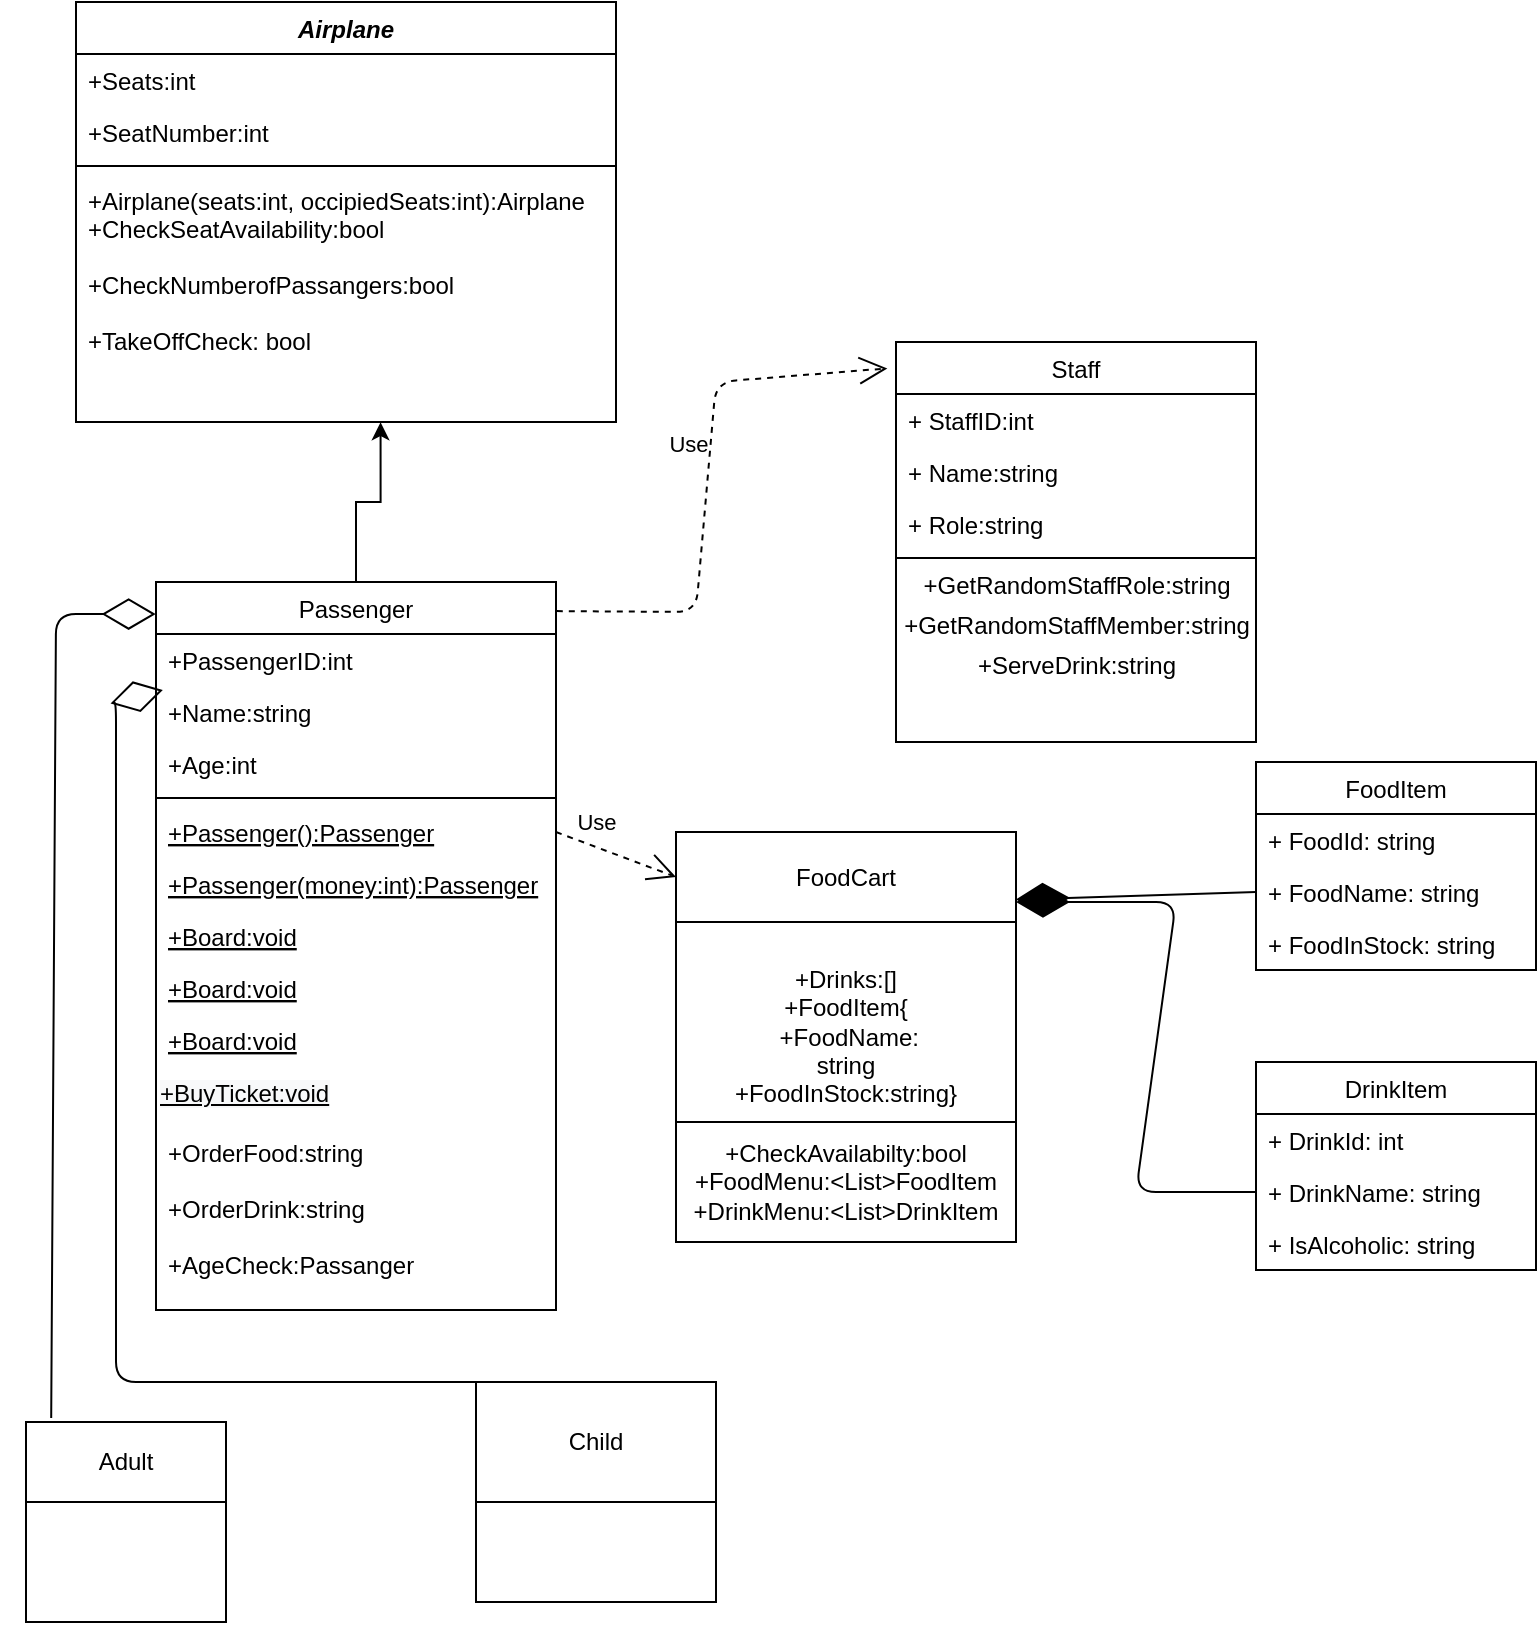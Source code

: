 <mxfile version="13.7.9" type="device"><diagram id="C5RBs43oDa-KdzZeNtuy" name="Page-1"><mxGraphModel dx="733" dy="325" grid="1" gridSize="10" guides="1" tooltips="1" connect="1" arrows="1" fold="1" page="1" pageScale="1" pageWidth="827" pageHeight="1169" math="0" shadow="0"><root><mxCell id="WIyWlLk6GJQsqaUBKTNV-0"/><mxCell id="WIyWlLk6GJQsqaUBKTNV-1" parent="WIyWlLk6GJQsqaUBKTNV-0"/><mxCell id="zkfFHV4jXpPFQw0GAbJ--0" value="Airplane" style="swimlane;fontStyle=3;align=center;verticalAlign=top;childLayout=stackLayout;horizontal=1;startSize=26;horizontalStack=0;resizeParent=1;resizeLast=0;collapsible=1;marginBottom=0;rounded=0;shadow=0;strokeWidth=1;" parent="WIyWlLk6GJQsqaUBKTNV-1" vertex="1"><mxGeometry x="70" y="90" width="270" height="210" as="geometry"><mxRectangle x="230" y="140" width="160" height="26" as="alternateBounds"/></mxGeometry></mxCell><mxCell id="zkfFHV4jXpPFQw0GAbJ--1" value="+Seats:int" style="text;align=left;verticalAlign=top;spacingLeft=4;spacingRight=4;overflow=hidden;rotatable=0;points=[[0,0.5],[1,0.5]];portConstraint=eastwest;" parent="zkfFHV4jXpPFQw0GAbJ--0" vertex="1"><mxGeometry y="26" width="270" height="26" as="geometry"/></mxCell><mxCell id="zkfFHV4jXpPFQw0GAbJ--2" value="+SeatNumber:int" style="text;align=left;verticalAlign=top;spacingLeft=4;spacingRight=4;overflow=hidden;rotatable=0;points=[[0,0.5],[1,0.5]];portConstraint=eastwest;rounded=0;shadow=0;html=0;" parent="zkfFHV4jXpPFQw0GAbJ--0" vertex="1"><mxGeometry y="52" width="270" height="26" as="geometry"/></mxCell><mxCell id="zkfFHV4jXpPFQw0GAbJ--4" value="" style="line;html=1;strokeWidth=1;align=left;verticalAlign=middle;spacingTop=-1;spacingLeft=3;spacingRight=3;rotatable=0;labelPosition=right;points=[];portConstraint=eastwest;" parent="zkfFHV4jXpPFQw0GAbJ--0" vertex="1"><mxGeometry y="78" width="270" height="8" as="geometry"/></mxCell><mxCell id="zkfFHV4jXpPFQw0GAbJ--5" value="+Airplane(seats:int, occipiedSeats:int):Airplane &#10;+CheckSeatAvailability:bool&#10;&#10;+CheckNumberofPassangers:bool&#10; &#10;+TakeOffCheck: bool" style="text;align=left;verticalAlign=top;spacingLeft=4;spacingRight=4;overflow=hidden;rotatable=0;points=[[0,0.5],[1,0.5]];portConstraint=eastwest;" parent="zkfFHV4jXpPFQw0GAbJ--0" vertex="1"><mxGeometry y="86" width="270" height="124" as="geometry"/></mxCell><mxCell id="MU2zD9gQPs0BDIQ2JjMA-5" style="edgeStyle=orthogonalEdgeStyle;rounded=0;orthogonalLoop=1;jettySize=auto;html=1;exitX=0.5;exitY=0;exitDx=0;exitDy=0;entryX=0.564;entryY=1.001;entryDx=0;entryDy=0;entryPerimeter=0;" parent="WIyWlLk6GJQsqaUBKTNV-1" source="zkfFHV4jXpPFQw0GAbJ--6" target="zkfFHV4jXpPFQw0GAbJ--5" edge="1"><mxGeometry relative="1" as="geometry"><mxPoint x="240" y="300" as="targetPoint"/></mxGeometry></mxCell><mxCell id="zkfFHV4jXpPFQw0GAbJ--6" value="Passenger" style="swimlane;fontStyle=0;align=center;verticalAlign=top;childLayout=stackLayout;horizontal=1;startSize=26;horizontalStack=0;resizeParent=1;resizeLast=0;collapsible=1;marginBottom=0;rounded=0;shadow=0;strokeWidth=1;" parent="WIyWlLk6GJQsqaUBKTNV-1" vertex="1"><mxGeometry x="110" y="380" width="200" height="364" as="geometry"><mxRectangle x="130" y="380" width="160" height="26" as="alternateBounds"/></mxGeometry></mxCell><mxCell id="zkfFHV4jXpPFQw0GAbJ--7" value="+PassengerID:int&#10;&#10;" style="text;align=left;verticalAlign=top;spacingLeft=4;spacingRight=4;overflow=hidden;rotatable=0;points=[[0,0.5],[1,0.5]];portConstraint=eastwest;" parent="zkfFHV4jXpPFQw0GAbJ--6" vertex="1"><mxGeometry y="26" width="200" height="26" as="geometry"/></mxCell><mxCell id="zkfFHV4jXpPFQw0GAbJ--8" value="+Name:string" style="text;align=left;verticalAlign=top;spacingLeft=4;spacingRight=4;overflow=hidden;rotatable=0;points=[[0,0.5],[1,0.5]];portConstraint=eastwest;rounded=0;shadow=0;html=0;" parent="zkfFHV4jXpPFQw0GAbJ--6" vertex="1"><mxGeometry y="52" width="200" height="26" as="geometry"/></mxCell><mxCell id="MU2zD9gQPs0BDIQ2JjMA-3" value="+Age:int" style="text;align=left;verticalAlign=top;spacingLeft=4;spacingRight=4;overflow=hidden;rotatable=0;points=[[0,0.5],[1,0.5]];portConstraint=eastwest;rounded=0;shadow=0;html=0;" parent="zkfFHV4jXpPFQw0GAbJ--6" vertex="1"><mxGeometry y="78" width="200" height="26" as="geometry"/></mxCell><mxCell id="zkfFHV4jXpPFQw0GAbJ--9" value="" style="line;html=1;strokeWidth=1;align=left;verticalAlign=middle;spacingTop=-1;spacingLeft=3;spacingRight=3;rotatable=0;labelPosition=right;points=[];portConstraint=eastwest;" parent="zkfFHV4jXpPFQw0GAbJ--6" vertex="1"><mxGeometry y="104" width="200" height="8" as="geometry"/></mxCell><mxCell id="1AM1G8eTV0i7_VV6lDFo-3" value="+Passenger():Passenger" style="text;align=left;verticalAlign=top;spacingLeft=4;spacingRight=4;overflow=hidden;rotatable=0;points=[[0,0.5],[1,0.5]];portConstraint=eastwest;fontStyle=4" parent="zkfFHV4jXpPFQw0GAbJ--6" vertex="1"><mxGeometry y="112" width="200" height="26" as="geometry"/></mxCell><mxCell id="1AM1G8eTV0i7_VV6lDFo-1" value="+Passenger(money:int):Passenger" style="text;align=left;verticalAlign=top;spacingLeft=4;spacingRight=4;overflow=hidden;rotatable=0;points=[[0,0.5],[1,0.5]];portConstraint=eastwest;fontStyle=4" parent="zkfFHV4jXpPFQw0GAbJ--6" vertex="1"><mxGeometry y="138" width="200" height="26" as="geometry"/></mxCell><mxCell id="zkfFHV4jXpPFQw0GAbJ--10" value="+Board:void" style="text;align=left;verticalAlign=top;spacingLeft=4;spacingRight=4;overflow=hidden;rotatable=0;points=[[0,0.5],[1,0.5]];portConstraint=eastwest;fontStyle=4" parent="zkfFHV4jXpPFQw0GAbJ--6" vertex="1"><mxGeometry y="164" width="200" height="26" as="geometry"/></mxCell><mxCell id="1AM1G8eTV0i7_VV6lDFo-2" value="+Board:void" style="text;align=left;verticalAlign=top;spacingLeft=4;spacingRight=4;overflow=hidden;rotatable=0;points=[[0,0.5],[1,0.5]];portConstraint=eastwest;fontStyle=4" parent="zkfFHV4jXpPFQw0GAbJ--6" vertex="1"><mxGeometry y="190" width="200" height="26" as="geometry"/></mxCell><mxCell id="1AM1G8eTV0i7_VV6lDFo-0" value="+Board:void" style="text;align=left;verticalAlign=top;spacingLeft=4;spacingRight=4;overflow=hidden;rotatable=0;points=[[0,0.5],[1,0.5]];portConstraint=eastwest;fontStyle=4" parent="zkfFHV4jXpPFQw0GAbJ--6" vertex="1"><mxGeometry y="216" width="200" height="26" as="geometry"/></mxCell><mxCell id="GylHUfk5qMJnPZIHVrpr-0" value="&lt;span style=&quot;color: rgb(0 , 0 , 0) ; font-family: &amp;#34;helvetica&amp;#34; ; font-size: 12px ; font-style: normal ; font-weight: 400 ; letter-spacing: normal ; text-align: left ; text-indent: 0px ; text-transform: none ; word-spacing: 0px ; background-color: rgb(248 , 249 , 250) ; text-decoration: underline ; display: inline ; float: none&quot;&gt;+BuyTicket:void&lt;/span&gt;" style="text;whiteSpace=wrap;html=1;" parent="zkfFHV4jXpPFQw0GAbJ--6" vertex="1"><mxGeometry y="242" width="200" height="30" as="geometry"/></mxCell><mxCell id="zkfFHV4jXpPFQw0GAbJ--11" value="+OrderFood:string&#10;&#10;+OrderDrink:string&#10;&#10;+AgeCheck:Passanger" style="text;align=left;verticalAlign=top;spacingLeft=4;spacingRight=4;overflow=hidden;rotatable=0;points=[[0,0.5],[1,0.5]];portConstraint=eastwest;" parent="zkfFHV4jXpPFQw0GAbJ--6" vertex="1"><mxGeometry y="272" width="200" height="92" as="geometry"/></mxCell><mxCell id="H4hYB8yXeJJJpQe6vzuN-0" value="FoodItem" style="swimlane;fontStyle=0;childLayout=stackLayout;horizontal=1;startSize=26;fillColor=none;horizontalStack=0;resizeParent=1;resizeParentMax=0;resizeLast=0;collapsible=1;marginBottom=0;" vertex="1" parent="WIyWlLk6GJQsqaUBKTNV-1"><mxGeometry x="660" y="470" width="140" height="104" as="geometry"/></mxCell><mxCell id="H4hYB8yXeJJJpQe6vzuN-1" value="+ FoodId: string" style="text;strokeColor=none;fillColor=none;align=left;verticalAlign=top;spacingLeft=4;spacingRight=4;overflow=hidden;rotatable=0;points=[[0,0.5],[1,0.5]];portConstraint=eastwest;" vertex="1" parent="H4hYB8yXeJJJpQe6vzuN-0"><mxGeometry y="26" width="140" height="26" as="geometry"/></mxCell><mxCell id="H4hYB8yXeJJJpQe6vzuN-2" value="+ FoodName: string" style="text;strokeColor=none;fillColor=none;align=left;verticalAlign=top;spacingLeft=4;spacingRight=4;overflow=hidden;rotatable=0;points=[[0,0.5],[1,0.5]];portConstraint=eastwest;" vertex="1" parent="H4hYB8yXeJJJpQe6vzuN-0"><mxGeometry y="52" width="140" height="26" as="geometry"/></mxCell><mxCell id="H4hYB8yXeJJJpQe6vzuN-3" value="+ FoodInStock: string" style="text;strokeColor=none;fillColor=none;align=left;verticalAlign=top;spacingLeft=4;spacingRight=4;overflow=hidden;rotatable=0;points=[[0,0.5],[1,0.5]];portConstraint=eastwest;" vertex="1" parent="H4hYB8yXeJJJpQe6vzuN-0"><mxGeometry y="78" width="140" height="26" as="geometry"/></mxCell><mxCell id="MU2zD9gQPs0BDIQ2JjMA-8" value="" style="whiteSpace=wrap;html=1;aspect=fixed;" parent="WIyWlLk6GJQsqaUBKTNV-1" vertex="1"><mxGeometry x="45" y="800" width="100" height="100" as="geometry"/></mxCell><mxCell id="MU2zD9gQPs0BDIQ2JjMA-9" value="Adult" style="rounded=0;whiteSpace=wrap;html=1;" parent="WIyWlLk6GJQsqaUBKTNV-1" vertex="1"><mxGeometry x="45" y="800" width="100" height="40" as="geometry"/></mxCell><mxCell id="MU2zD9gQPs0BDIQ2JjMA-16" value="" style="rounded=0;whiteSpace=wrap;html=1;" parent="WIyWlLk6GJQsqaUBKTNV-1" vertex="1"><mxGeometry x="270" y="790" width="120" height="100" as="geometry"/></mxCell><mxCell id="MU2zD9gQPs0BDIQ2JjMA-17" value="Child" style="rounded=0;whiteSpace=wrap;html=1;" parent="WIyWlLk6GJQsqaUBKTNV-1" vertex="1"><mxGeometry x="270" y="780" width="120" height="60" as="geometry"/></mxCell><mxCell id="MU2zD9gQPs0BDIQ2JjMA-23" value="" style="edgeStyle=orthogonalEdgeStyle;rounded=0;orthogonalLoop=1;jettySize=auto;html=1;" parent="WIyWlLk6GJQsqaUBKTNV-1" source="MU2zD9gQPs0BDIQ2JjMA-19" target="MU2zD9gQPs0BDIQ2JjMA-21" edge="1"><mxGeometry relative="1" as="geometry"/></mxCell><mxCell id="MU2zD9gQPs0BDIQ2JjMA-19" value="FoodCart" style="rounded=0;whiteSpace=wrap;html=1;" parent="WIyWlLk6GJQsqaUBKTNV-1" vertex="1"><mxGeometry x="370" y="505" width="170" height="45" as="geometry"/></mxCell><mxCell id="MU2zD9gQPs0BDIQ2JjMA-21" value="&lt;br&gt;+Drinks:[]&lt;br&gt;+FoodItem{&lt;br&gt;&lt;div&gt;&amp;nbsp;+FoodName:&lt;/div&gt;string&lt;br&gt;+FoodInStock:string}&lt;br&gt;&lt;div&gt;&lt;/div&gt;" style="rounded=0;whiteSpace=wrap;html=1;" parent="WIyWlLk6GJQsqaUBKTNV-1" vertex="1"><mxGeometry x="370" y="550" width="170" height="100" as="geometry"/></mxCell><mxCell id="MU2zD9gQPs0BDIQ2JjMA-22" value="+CheckAvailabilty:bool&lt;br&gt;+FoodMenu:&amp;lt;List&amp;gt;FoodItem&lt;br&gt;+DrinkMenu:&amp;lt;List&amp;gt;DrinkItem" style="rounded=0;whiteSpace=wrap;html=1;" parent="WIyWlLk6GJQsqaUBKTNV-1" vertex="1"><mxGeometry x="370" y="650" width="170" height="60" as="geometry"/></mxCell><mxCell id="zkfFHV4jXpPFQw0GAbJ--13" value="Staff" style="swimlane;fontStyle=0;align=center;verticalAlign=top;childLayout=stackLayout;horizontal=1;startSize=26;horizontalStack=0;resizeParent=1;resizeLast=0;collapsible=1;marginBottom=0;rounded=0;shadow=0;strokeWidth=1;" parent="WIyWlLk6GJQsqaUBKTNV-1" vertex="1"><mxGeometry x="480" y="260" width="180" height="200" as="geometry"><mxRectangle x="340" y="380" width="170" height="26" as="alternateBounds"/></mxGeometry></mxCell><mxCell id="MU2zD9gQPs0BDIQ2JjMA-2" value="+ StaffID:int" style="text;align=left;verticalAlign=top;spacingLeft=4;spacingRight=4;overflow=hidden;rotatable=0;points=[[0,0.5],[1,0.5]];portConstraint=eastwest;" parent="zkfFHV4jXpPFQw0GAbJ--13" vertex="1"><mxGeometry y="26" width="180" height="26" as="geometry"/></mxCell><mxCell id="MU2zD9gQPs0BDIQ2JjMA-0" value="+ Name:string" style="text;align=left;verticalAlign=top;spacingLeft=4;spacingRight=4;overflow=hidden;rotatable=0;points=[[0,0.5],[1,0.5]];portConstraint=eastwest;" parent="zkfFHV4jXpPFQw0GAbJ--13" vertex="1"><mxGeometry y="52" width="180" height="26" as="geometry"/></mxCell><mxCell id="zkfFHV4jXpPFQw0GAbJ--14" value="+ Role:string" style="text;align=left;verticalAlign=top;spacingLeft=4;spacingRight=4;overflow=hidden;rotatable=0;points=[[0,0.5],[1,0.5]];portConstraint=eastwest;" parent="zkfFHV4jXpPFQw0GAbJ--13" vertex="1"><mxGeometry y="78" width="180" height="26" as="geometry"/></mxCell><mxCell id="zkfFHV4jXpPFQw0GAbJ--15" value="" style="line;html=1;strokeWidth=1;align=left;verticalAlign=middle;spacingTop=-1;spacingLeft=3;spacingRight=3;rotatable=0;labelPosition=right;points=[];portConstraint=eastwest;" parent="zkfFHV4jXpPFQw0GAbJ--13" vertex="1"><mxGeometry y="104" width="180" height="8" as="geometry"/></mxCell><mxCell id="zQUj9DOsAEea4_AV6q-i-1" value="+GetRandomStaffRole:string" style="text;html=1;align=center;verticalAlign=middle;resizable=0;points=[];autosize=1;" parent="zkfFHV4jXpPFQw0GAbJ--13" vertex="1"><mxGeometry y="112" width="180" height="20" as="geometry"/></mxCell><mxCell id="zQUj9DOsAEea4_AV6q-i-0" value="+GetRandomStaffMember:string" style="text;html=1;align=center;verticalAlign=middle;resizable=0;points=[];autosize=1;" parent="zkfFHV4jXpPFQw0GAbJ--13" vertex="1"><mxGeometry y="132" width="180" height="20" as="geometry"/></mxCell><mxCell id="zQUj9DOsAEea4_AV6q-i-2" value="+ServeDrink:string" style="text;html=1;align=center;verticalAlign=middle;resizable=0;points=[];autosize=1;" parent="zkfFHV4jXpPFQw0GAbJ--13" vertex="1"><mxGeometry y="152" width="180" height="20" as="geometry"/></mxCell><mxCell id="H4hYB8yXeJJJpQe6vzuN-4" value="" style="endArrow=diamondThin;endFill=1;endSize=24;html=1;exitX=0;exitY=0.5;exitDx=0;exitDy=0;entryX=1;entryY=0.75;entryDx=0;entryDy=0;" edge="1" parent="WIyWlLk6GJQsqaUBKTNV-1" source="H4hYB8yXeJJJpQe6vzuN-2" target="MU2zD9gQPs0BDIQ2JjMA-19"><mxGeometry width="160" relative="1" as="geometry"><mxPoint x="350" y="150" as="sourcePoint"/><mxPoint x="350" y="220" as="targetPoint"/></mxGeometry></mxCell><mxCell id="H4hYB8yXeJJJpQe6vzuN-12" value="" style="endArrow=diamondThin;endFill=1;endSize=24;html=1;exitX=0;exitY=0.5;exitDx=0;exitDy=0;" edge="1" parent="WIyWlLk6GJQsqaUBKTNV-1" source="H4hYB8yXeJJJpQe6vzuN-10"><mxGeometry width="160" relative="1" as="geometry"><mxPoint x="580" y="790" as="sourcePoint"/><mxPoint x="540" y="540" as="targetPoint"/><Array as="points"><mxPoint x="600" y="685"/><mxPoint x="620" y="540"/></Array></mxGeometry></mxCell><mxCell id="H4hYB8yXeJJJpQe6vzuN-8" value="DrinkItem" style="swimlane;fontStyle=0;childLayout=stackLayout;horizontal=1;startSize=26;fillColor=none;horizontalStack=0;resizeParent=1;resizeParentMax=0;resizeLast=0;collapsible=1;marginBottom=0;" vertex="1" parent="WIyWlLk6GJQsqaUBKTNV-1"><mxGeometry x="660" y="620" width="140" height="104" as="geometry"/></mxCell><mxCell id="H4hYB8yXeJJJpQe6vzuN-9" value="+ DrinkId: int" style="text;strokeColor=none;fillColor=none;align=left;verticalAlign=top;spacingLeft=4;spacingRight=4;overflow=hidden;rotatable=0;points=[[0,0.5],[1,0.5]];portConstraint=eastwest;" vertex="1" parent="H4hYB8yXeJJJpQe6vzuN-8"><mxGeometry y="26" width="140" height="26" as="geometry"/></mxCell><mxCell id="H4hYB8yXeJJJpQe6vzuN-10" value="+ DrinkName: string" style="text;strokeColor=none;fillColor=none;align=left;verticalAlign=top;spacingLeft=4;spacingRight=4;overflow=hidden;rotatable=0;points=[[0,0.5],[1,0.5]];portConstraint=eastwest;" vertex="1" parent="H4hYB8yXeJJJpQe6vzuN-8"><mxGeometry y="52" width="140" height="26" as="geometry"/></mxCell><mxCell id="H4hYB8yXeJJJpQe6vzuN-11" value="+ IsAlcoholic: string" style="text;strokeColor=none;fillColor=none;align=left;verticalAlign=top;spacingLeft=4;spacingRight=4;overflow=hidden;rotatable=0;points=[[0,0.5],[1,0.5]];portConstraint=eastwest;" vertex="1" parent="H4hYB8yXeJJJpQe6vzuN-8"><mxGeometry y="78" width="140" height="26" as="geometry"/></mxCell><mxCell id="H4hYB8yXeJJJpQe6vzuN-17" value="" style="endArrow=diamondThin;endFill=0;endSize=24;html=1;entryX=-0.001;entryY=0.044;entryDx=0;entryDy=0;entryPerimeter=0;exitX=0.126;exitY=-0.05;exitDx=0;exitDy=0;exitPerimeter=0;" edge="1" parent="WIyWlLk6GJQsqaUBKTNV-1" source="MU2zD9gQPs0BDIQ2JjMA-9" target="zkfFHV4jXpPFQw0GAbJ--6"><mxGeometry width="160" relative="1" as="geometry"><mxPoint x="60" y="790" as="sourcePoint"/><mxPoint x="70" y="390" as="targetPoint"/><Array as="points"><mxPoint x="60" y="396"/></Array></mxGeometry></mxCell><mxCell id="H4hYB8yXeJJJpQe6vzuN-18" value="" style="endArrow=diamondThin;endFill=0;endSize=24;html=1;exitX=0.5;exitY=0;exitDx=0;exitDy=0;entryX=0.017;entryY=0.076;entryDx=0;entryDy=0;entryPerimeter=0;" edge="1" parent="WIyWlLk6GJQsqaUBKTNV-1" source="MU2zD9gQPs0BDIQ2JjMA-17" target="zkfFHV4jXpPFQw0GAbJ--8"><mxGeometry width="160" relative="1" as="geometry"><mxPoint x="230" y="690" as="sourcePoint"/><mxPoint x="90" y="430" as="targetPoint"/><Array as="points"><mxPoint x="90" y="780"/><mxPoint x="90" y="440"/></Array></mxGeometry></mxCell><mxCell id="H4hYB8yXeJJJpQe6vzuN-22" value="Use" style="endArrow=open;endSize=12;dashed=1;html=1;exitX=1.002;exitY=0.04;exitDx=0;exitDy=0;exitPerimeter=0;entryX=-0.024;entryY=0.066;entryDx=0;entryDy=0;entryPerimeter=0;" edge="1" parent="WIyWlLk6GJQsqaUBKTNV-1" source="zkfFHV4jXpPFQw0GAbJ--6" target="zkfFHV4jXpPFQw0GAbJ--13"><mxGeometry x="0.134" y="11" width="160" relative="1" as="geometry"><mxPoint x="310" y="380" as="sourcePoint"/><mxPoint x="470" y="380" as="targetPoint"/><Array as="points"><mxPoint x="380" y="395"/><mxPoint x="390" y="280"/></Array><mxPoint y="1" as="offset"/></mxGeometry></mxCell><mxCell id="H4hYB8yXeJJJpQe6vzuN-23" value="Use" style="endArrow=open;endSize=12;dashed=1;html=1;entryX=0;entryY=0.5;entryDx=0;entryDy=0;exitX=1;exitY=0.5;exitDx=0;exitDy=0;" edge="1" parent="WIyWlLk6GJQsqaUBKTNV-1" source="1AM1G8eTV0i7_VV6lDFo-3" target="MU2zD9gQPs0BDIQ2JjMA-19"><mxGeometry x="-0.47" y="12" width="160" relative="1" as="geometry"><mxPoint x="310" y="540" as="sourcePoint"/><mxPoint x="470" y="540" as="targetPoint"/><Array as="points"/><mxPoint as="offset"/></mxGeometry></mxCell></root></mxGraphModel></diagram></mxfile>